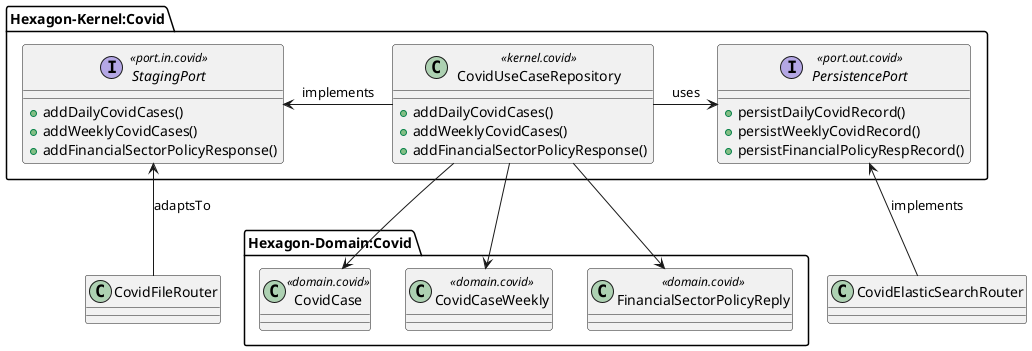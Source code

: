 @startuml

package Hexagon-Kernel:Covid {

    interface PersistencePort <<port.out.covid>> {
      +persistDailyCovidRecord()
      +persistWeeklyCovidRecord()
      +persistFinancialPolicyRespRecord()
    }

    interface StagingPort <<port.in.covid>> {
     +addDailyCovidCases()
     +addWeeklyCovidCases()
     +addFinancialSectorPolicyResponse()
    }

    class CovidUseCaseRepository <<kernel.covid>> {
     +addDailyCovidCases()
     +addWeeklyCovidCases()
     +addFinancialSectorPolicyResponse()
    }

    StagingPort <- CovidUseCaseRepository : implements
    CovidUseCaseRepository -> PersistencePort : uses

}

class CovidFileRouter
class CovidElasticSearchRouter


StagingPort <-- CovidFileRouter : adaptsTo
PersistencePort <-- CovidElasticSearchRouter : implements

package Hexagon-Domain:Covid {

    class CovidCase << domain.covid >>
    class CovidCaseWeekly << domain.covid >>
    class FinancialSectorPolicyReply << domain.covid >>

    CovidUseCaseRepository --> CovidCase
    CovidUseCaseRepository --> CovidCaseWeekly
    CovidUseCaseRepository --> FinancialSectorPolicyReply
}

@enduml
